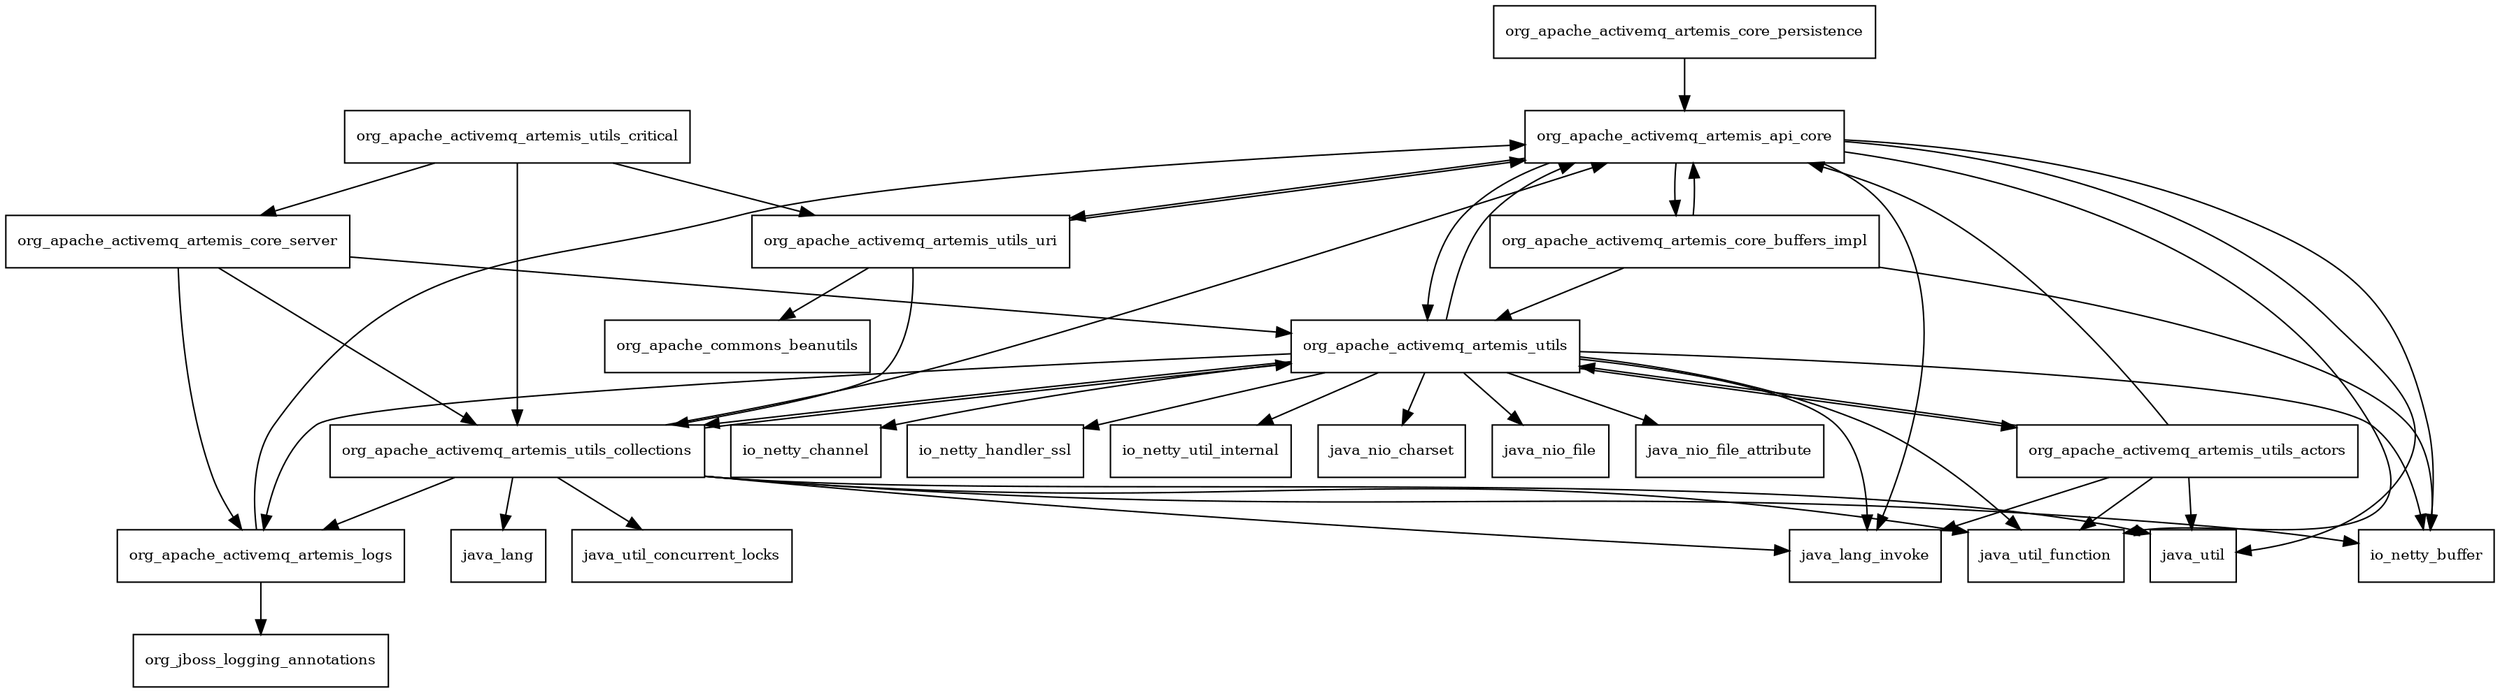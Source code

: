 digraph artemis_commons_2_6_4_package_dependencies {
  node [shape = box, fontsize=10.0];
  org_apache_activemq_artemis_api_core -> io_netty_buffer;
  org_apache_activemq_artemis_api_core -> java_lang_invoke;
  org_apache_activemq_artemis_api_core -> java_util;
  org_apache_activemq_artemis_api_core -> java_util_function;
  org_apache_activemq_artemis_api_core -> org_apache_activemq_artemis_core_buffers_impl;
  org_apache_activemq_artemis_api_core -> org_apache_activemq_artemis_utils;
  org_apache_activemq_artemis_api_core -> org_apache_activemq_artemis_utils_uri;
  org_apache_activemq_artemis_core_buffers_impl -> io_netty_buffer;
  org_apache_activemq_artemis_core_buffers_impl -> org_apache_activemq_artemis_api_core;
  org_apache_activemq_artemis_core_buffers_impl -> org_apache_activemq_artemis_utils;
  org_apache_activemq_artemis_core_persistence -> org_apache_activemq_artemis_api_core;
  org_apache_activemq_artemis_core_server -> org_apache_activemq_artemis_logs;
  org_apache_activemq_artemis_core_server -> org_apache_activemq_artemis_utils;
  org_apache_activemq_artemis_core_server -> org_apache_activemq_artemis_utils_collections;
  org_apache_activemq_artemis_logs -> org_apache_activemq_artemis_api_core;
  org_apache_activemq_artemis_logs -> org_jboss_logging_annotations;
  org_apache_activemq_artemis_utils -> io_netty_buffer;
  org_apache_activemq_artemis_utils -> io_netty_channel;
  org_apache_activemq_artemis_utils -> io_netty_handler_ssl;
  org_apache_activemq_artemis_utils -> io_netty_util_internal;
  org_apache_activemq_artemis_utils -> java_lang_invoke;
  org_apache_activemq_artemis_utils -> java_nio_charset;
  org_apache_activemq_artemis_utils -> java_nio_file;
  org_apache_activemq_artemis_utils -> java_nio_file_attribute;
  org_apache_activemq_artemis_utils -> java_util_function;
  org_apache_activemq_artemis_utils -> org_apache_activemq_artemis_api_core;
  org_apache_activemq_artemis_utils -> org_apache_activemq_artemis_logs;
  org_apache_activemq_artemis_utils -> org_apache_activemq_artemis_utils_actors;
  org_apache_activemq_artemis_utils -> org_apache_activemq_artemis_utils_collections;
  org_apache_activemq_artemis_utils_actors -> java_lang_invoke;
  org_apache_activemq_artemis_utils_actors -> java_util;
  org_apache_activemq_artemis_utils_actors -> java_util_function;
  org_apache_activemq_artemis_utils_actors -> org_apache_activemq_artemis_api_core;
  org_apache_activemq_artemis_utils_actors -> org_apache_activemq_artemis_utils;
  org_apache_activemq_artemis_utils_collections -> io_netty_buffer;
  org_apache_activemq_artemis_utils_collections -> java_lang;
  org_apache_activemq_artemis_utils_collections -> java_lang_invoke;
  org_apache_activemq_artemis_utils_collections -> java_util;
  org_apache_activemq_artemis_utils_collections -> java_util_concurrent_locks;
  org_apache_activemq_artemis_utils_collections -> java_util_function;
  org_apache_activemq_artemis_utils_collections -> org_apache_activemq_artemis_api_core;
  org_apache_activemq_artemis_utils_collections -> org_apache_activemq_artemis_logs;
  org_apache_activemq_artemis_utils_collections -> org_apache_activemq_artemis_utils;
  org_apache_activemq_artemis_utils_critical -> org_apache_activemq_artemis_core_server;
  org_apache_activemq_artemis_utils_critical -> org_apache_activemq_artemis_utils_collections;
  org_apache_activemq_artemis_utils_critical -> org_apache_activemq_artemis_utils_uri;
  org_apache_activemq_artemis_utils_uri -> org_apache_activemq_artemis_api_core;
  org_apache_activemq_artemis_utils_uri -> org_apache_activemq_artemis_utils_collections;
  org_apache_activemq_artemis_utils_uri -> org_apache_commons_beanutils;
}
